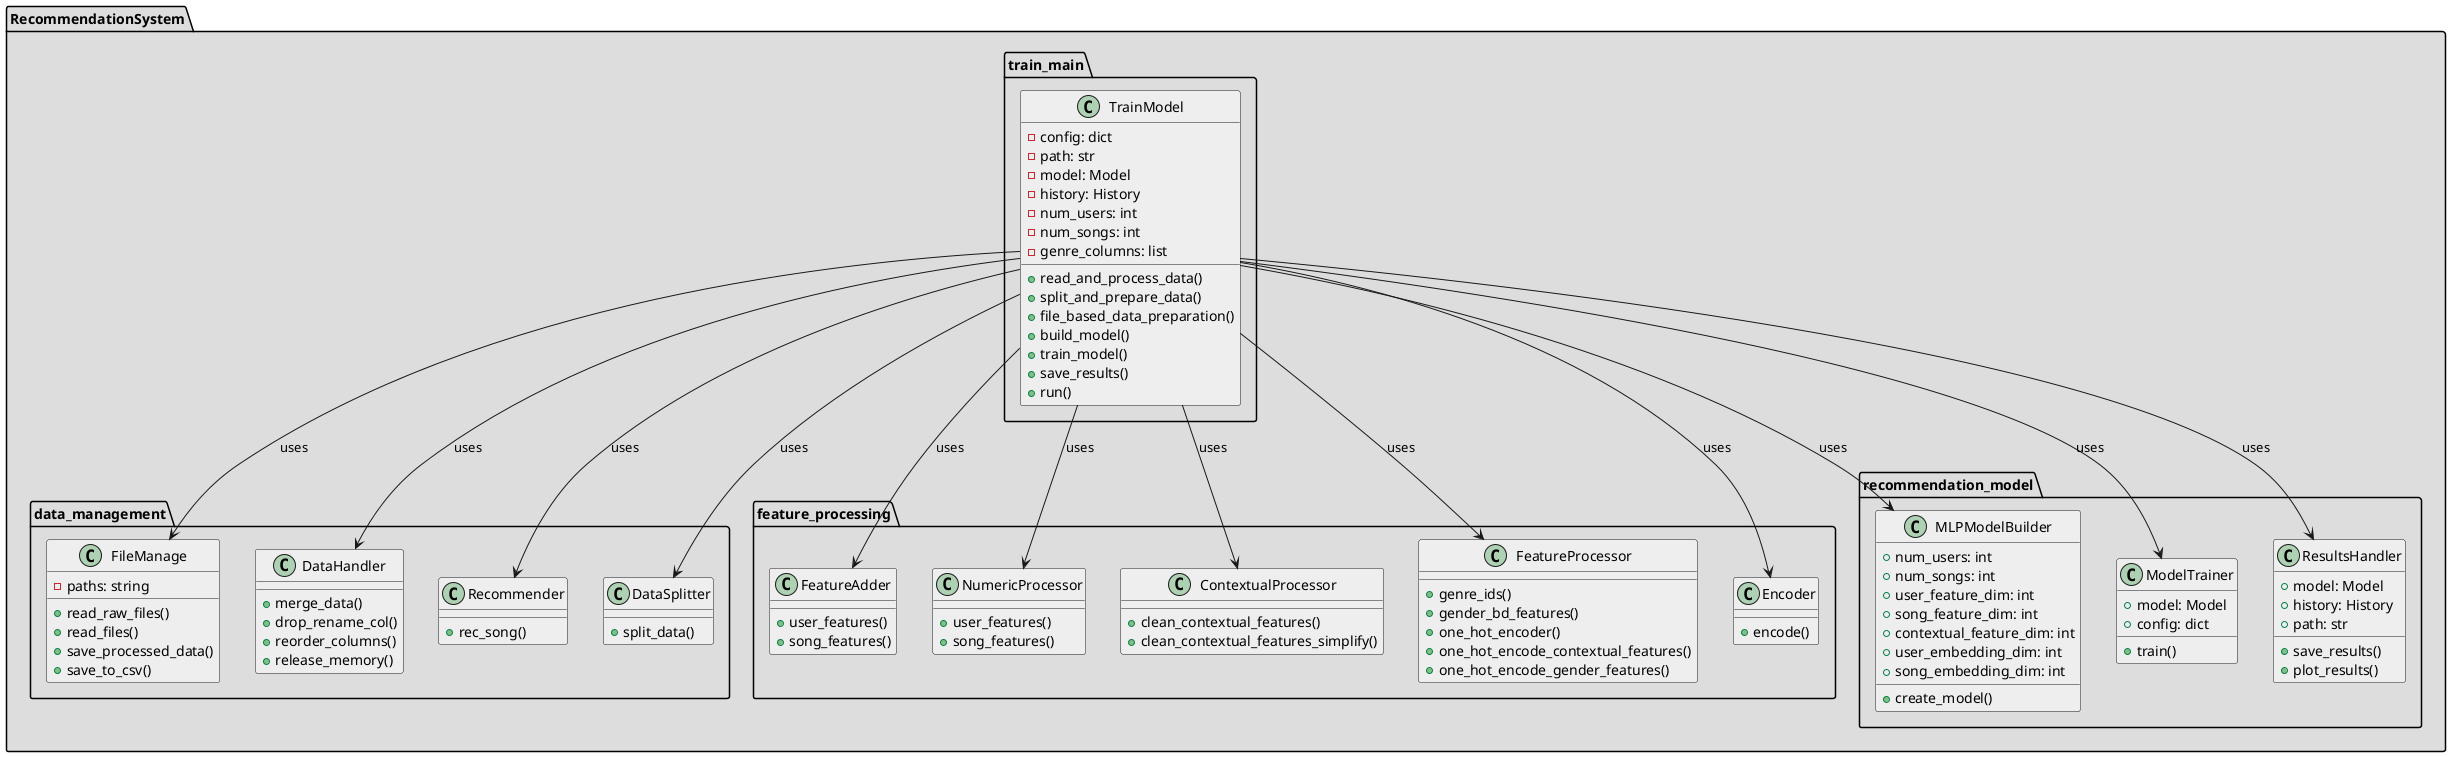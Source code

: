 @startuml RecommendationSystem
!define RECTANGLE class
skinparam packageBackgroundColor #DDDDDD
skinparam classBackgroundColor #EEEEEE

package "RecommendationSystem" {
    package "train_main"{
        RECTANGLE TrainModel {
        -config: dict
        -path: str
        -model: Model
        -history: History
        -num_users: int
        -num_songs: int
        -genre_columns: list

        +read_and_process_data()
        +split_and_prepare_data()
        +file_based_data_preparation()
        +build_model()
        +train_model()
        +save_results()
        +run()
        }
    }

    package "data_management" {
        RECTANGLE FileManage {
            -paths: string
            +read_raw_files()
            +read_files()
            +save_processed_data()
            +save_to_csv()
        }
        RECTANGLE DataHandler {
            +merge_data()
            +drop_rename_col()
            +reorder_columns()
            +release_memory()
        }
        RECTANGLE Recommender {
            +rec_song()
        }
        RECTANGLE DataSplitter {
            +split_data()
        }

    }

    package "feature_processing" {
        RECTANGLE FeatureAdder {
            +user_features()
            +song_features()
        }
        RECTANGLE NumericProcessor {
            +user_features()
            +song_features()
        }
        RECTANGLE ContextualProcessor {
            +clean_contextual_features()
            +clean_contextual_features_simplify()
        }
        RECTANGLE FeatureProcessor {
            +genre_ids()
            +gender_bd_features()
            +one_hot_encoder()
            +one_hot_encode_contextual_features()
            +one_hot_encode_gender_features()
        }
        RECTANGLE Encoder {
            +encode()
        }
    }

    package "recommendation_model" {
        class MLPModelBuilder {
            +num_users: int
            +num_songs: int
            +user_feature_dim: int
            +song_feature_dim: int
            +contextual_feature_dim: int
            +user_embedding_dim: int
            +song_embedding_dim: int
            +create_model()
        }

        class ModelTrainer {
            +model: Model
            +config: dict
            +train()
        }
        class ResultsHandler {
            +model: Model
            +history: History
            +path: str
            +save_results()
            +plot_results()
        }
    }
}

TrainModel --> FileManage : uses
TrainModel --> DataHandler : uses
TrainModel --> Recommender : uses
TrainModel --> DataSplitter : uses
TrainModel --> FeatureAdder : uses
TrainModel --> NumericProcessor : uses
TrainModel --> ContextualProcessor : uses
TrainModel --> FeatureProcessor : uses
TrainModel --> Encoder : uses
TrainModel --> MLPModelBuilder : uses
TrainModel --> ModelTrainer : uses
TrainModel --> ResultsHandler : uses

@enduml
